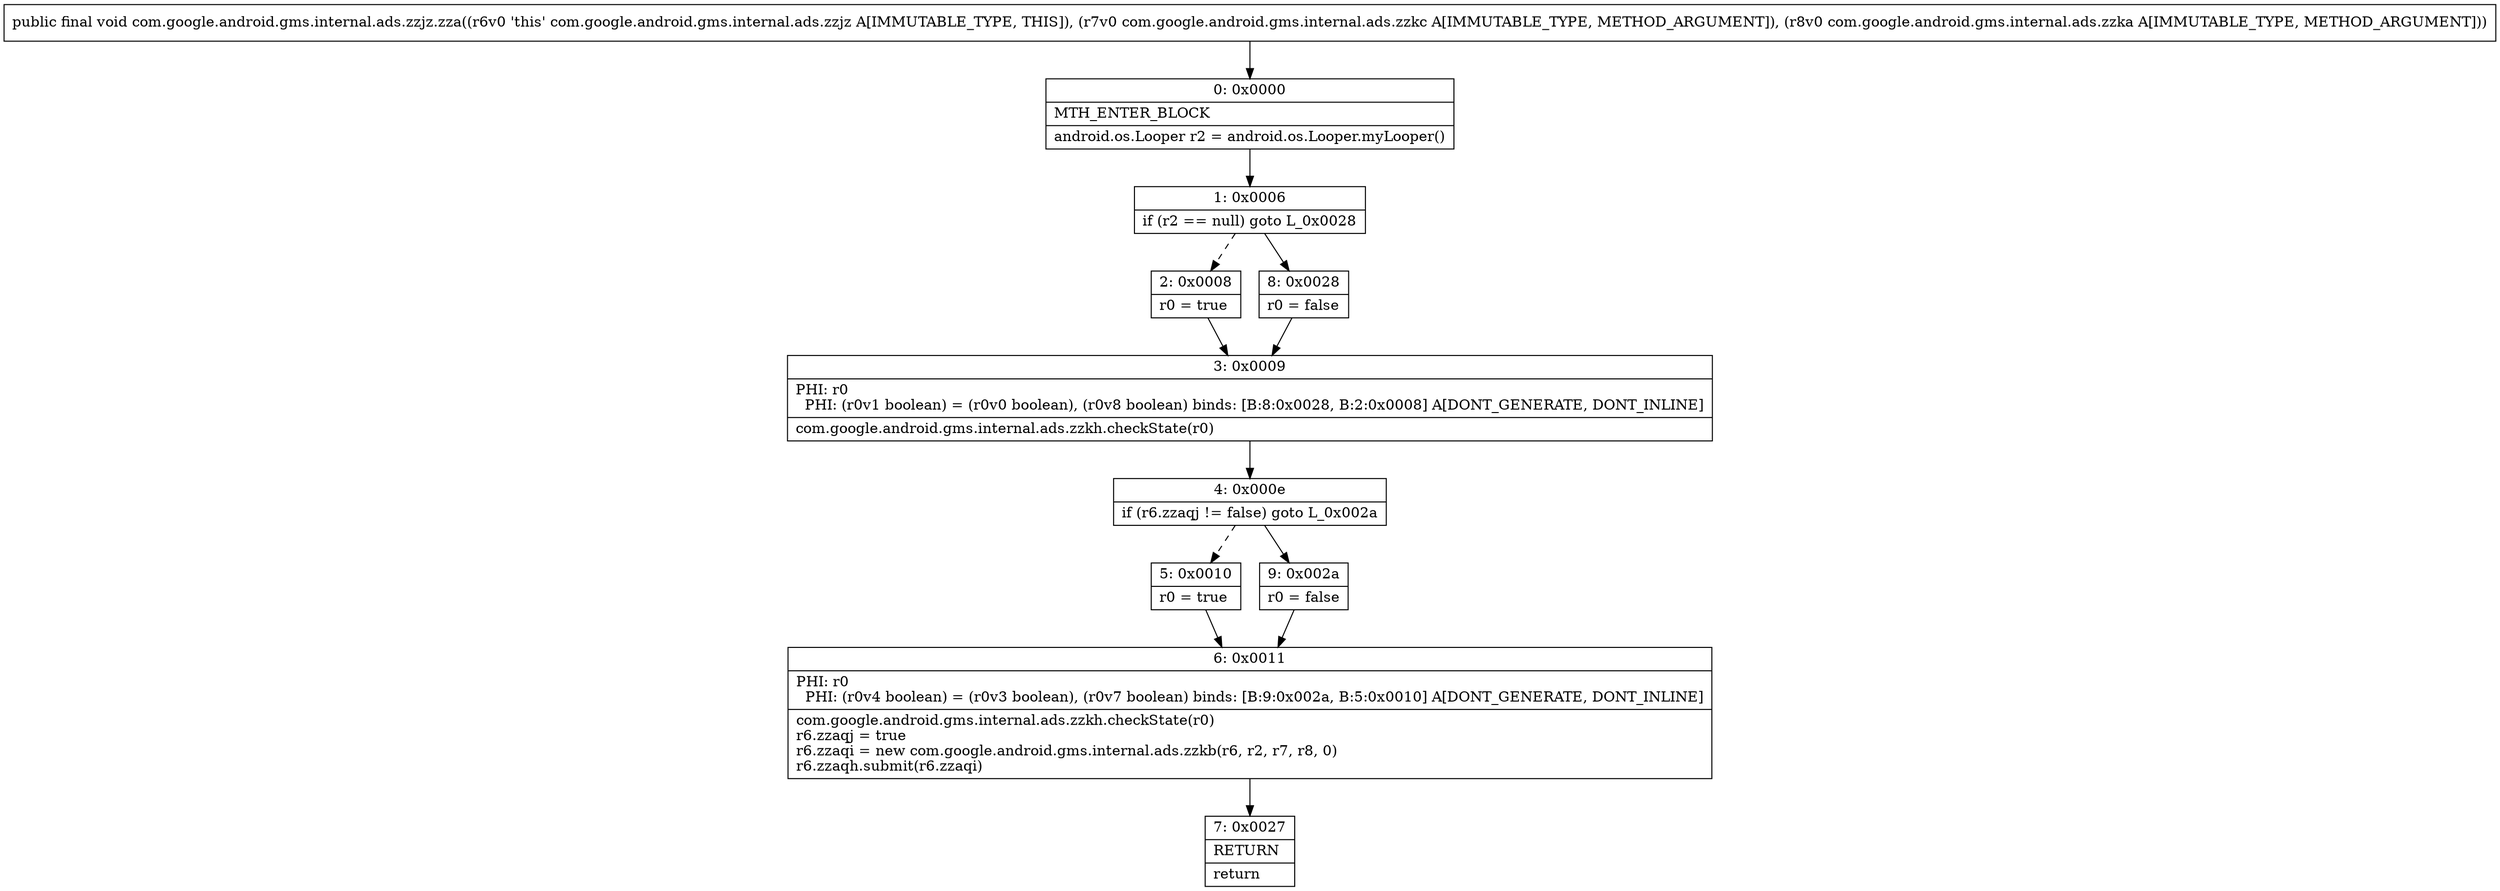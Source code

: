 digraph "CFG forcom.google.android.gms.internal.ads.zzjz.zza(Lcom\/google\/android\/gms\/internal\/ads\/zzkc;Lcom\/google\/android\/gms\/internal\/ads\/zzka;)V" {
Node_0 [shape=record,label="{0\:\ 0x0000|MTH_ENTER_BLOCK\l|android.os.Looper r2 = android.os.Looper.myLooper()\l}"];
Node_1 [shape=record,label="{1\:\ 0x0006|if (r2 == null) goto L_0x0028\l}"];
Node_2 [shape=record,label="{2\:\ 0x0008|r0 = true\l}"];
Node_3 [shape=record,label="{3\:\ 0x0009|PHI: r0 \l  PHI: (r0v1 boolean) = (r0v0 boolean), (r0v8 boolean) binds: [B:8:0x0028, B:2:0x0008] A[DONT_GENERATE, DONT_INLINE]\l|com.google.android.gms.internal.ads.zzkh.checkState(r0)\l}"];
Node_4 [shape=record,label="{4\:\ 0x000e|if (r6.zzaqj != false) goto L_0x002a\l}"];
Node_5 [shape=record,label="{5\:\ 0x0010|r0 = true\l}"];
Node_6 [shape=record,label="{6\:\ 0x0011|PHI: r0 \l  PHI: (r0v4 boolean) = (r0v3 boolean), (r0v7 boolean) binds: [B:9:0x002a, B:5:0x0010] A[DONT_GENERATE, DONT_INLINE]\l|com.google.android.gms.internal.ads.zzkh.checkState(r0)\lr6.zzaqj = true\lr6.zzaqi = new com.google.android.gms.internal.ads.zzkb(r6, r2, r7, r8, 0)\lr6.zzaqh.submit(r6.zzaqi)\l}"];
Node_7 [shape=record,label="{7\:\ 0x0027|RETURN\l|return\l}"];
Node_8 [shape=record,label="{8\:\ 0x0028|r0 = false\l}"];
Node_9 [shape=record,label="{9\:\ 0x002a|r0 = false\l}"];
MethodNode[shape=record,label="{public final void com.google.android.gms.internal.ads.zzjz.zza((r6v0 'this' com.google.android.gms.internal.ads.zzjz A[IMMUTABLE_TYPE, THIS]), (r7v0 com.google.android.gms.internal.ads.zzkc A[IMMUTABLE_TYPE, METHOD_ARGUMENT]), (r8v0 com.google.android.gms.internal.ads.zzka A[IMMUTABLE_TYPE, METHOD_ARGUMENT])) }"];
MethodNode -> Node_0;
Node_0 -> Node_1;
Node_1 -> Node_2[style=dashed];
Node_1 -> Node_8;
Node_2 -> Node_3;
Node_3 -> Node_4;
Node_4 -> Node_5[style=dashed];
Node_4 -> Node_9;
Node_5 -> Node_6;
Node_6 -> Node_7;
Node_8 -> Node_3;
Node_9 -> Node_6;
}

